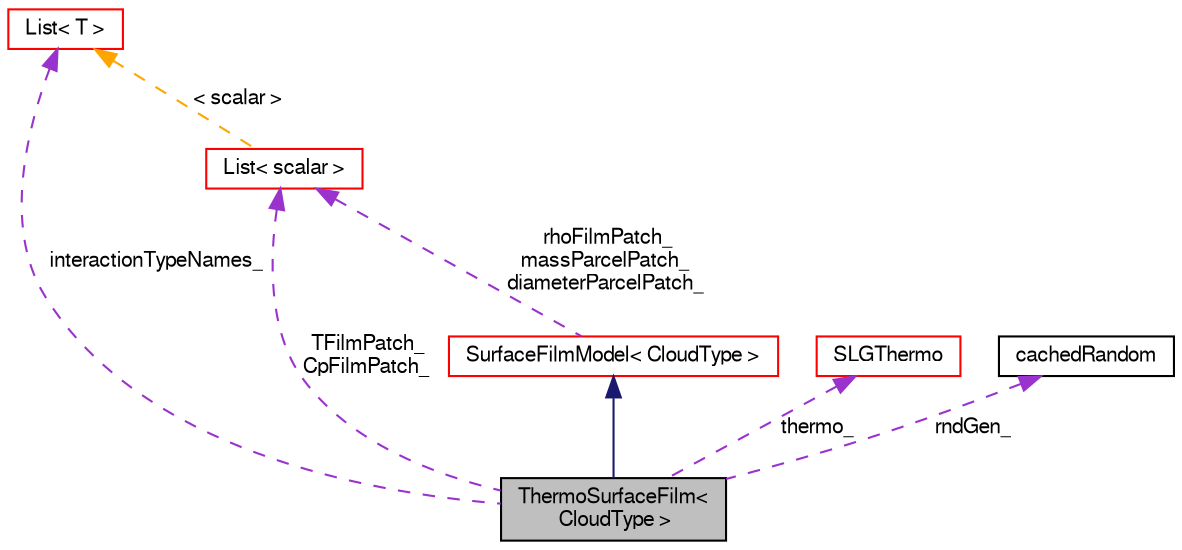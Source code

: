 digraph "ThermoSurfaceFilm&lt; CloudType &gt;"
{
  bgcolor="transparent";
  edge [fontname="FreeSans",fontsize="10",labelfontname="FreeSans",labelfontsize="10"];
  node [fontname="FreeSans",fontsize="10",shape=record];
  Node4 [label="ThermoSurfaceFilm\<\l CloudType \>",height=0.2,width=0.4,color="black", fillcolor="grey75", style="filled", fontcolor="black"];
  Node5 -> Node4 [dir="back",color="midnightblue",fontsize="10",style="solid",fontname="FreeSans"];
  Node5 [label="SurfaceFilmModel\< CloudType \>",height=0.2,width=0.4,color="red",URL="$a23778.html",tooltip="Templated wall surface film model class. "];
  Node45 -> Node5 [dir="back",color="darkorchid3",fontsize="10",style="dashed",label=" rhoFilmPatch_\nmassParcelPatch_\ndiameterParcelPatch_" ,fontname="FreeSans"];
  Node45 [label="List\< scalar \>",height=0.2,width=0.4,color="red",URL="$a25694.html"];
  Node47 -> Node45 [dir="back",color="orange",fontsize="10",style="dashed",label=" \< scalar \>" ,fontname="FreeSans"];
  Node47 [label="List\< T \>",height=0.2,width=0.4,color="red",URL="$a25694.html",tooltip="A 1D array of objects of type <T>, where the size of the vector is known and used for subscript bound..."];
  Node53 -> Node4 [dir="back",color="darkorchid3",fontsize="10",style="dashed",label=" thermo_" ,fontname="FreeSans"];
  Node53 [label="SLGThermo",height=0.2,width=0.4,color="red",URL="$a30182.html",tooltip="Thermo package for (S)olids (L)iquids and (G)ases Takes reference to thermo package, and provides: "];
  Node54 -> Node4 [dir="back",color="darkorchid3",fontsize="10",style="dashed",label=" rndGen_" ,fontname="FreeSans"];
  Node54 [label="cachedRandom",height=0.2,width=0.4,color="black",URL="$a28134.html",tooltip="Random number generator. "];
  Node45 -> Node4 [dir="back",color="darkorchid3",fontsize="10",style="dashed",label=" TFilmPatch_\nCpFilmPatch_" ,fontname="FreeSans"];
  Node47 -> Node4 [dir="back",color="darkorchid3",fontsize="10",style="dashed",label=" interactionTypeNames_" ,fontname="FreeSans"];
}
